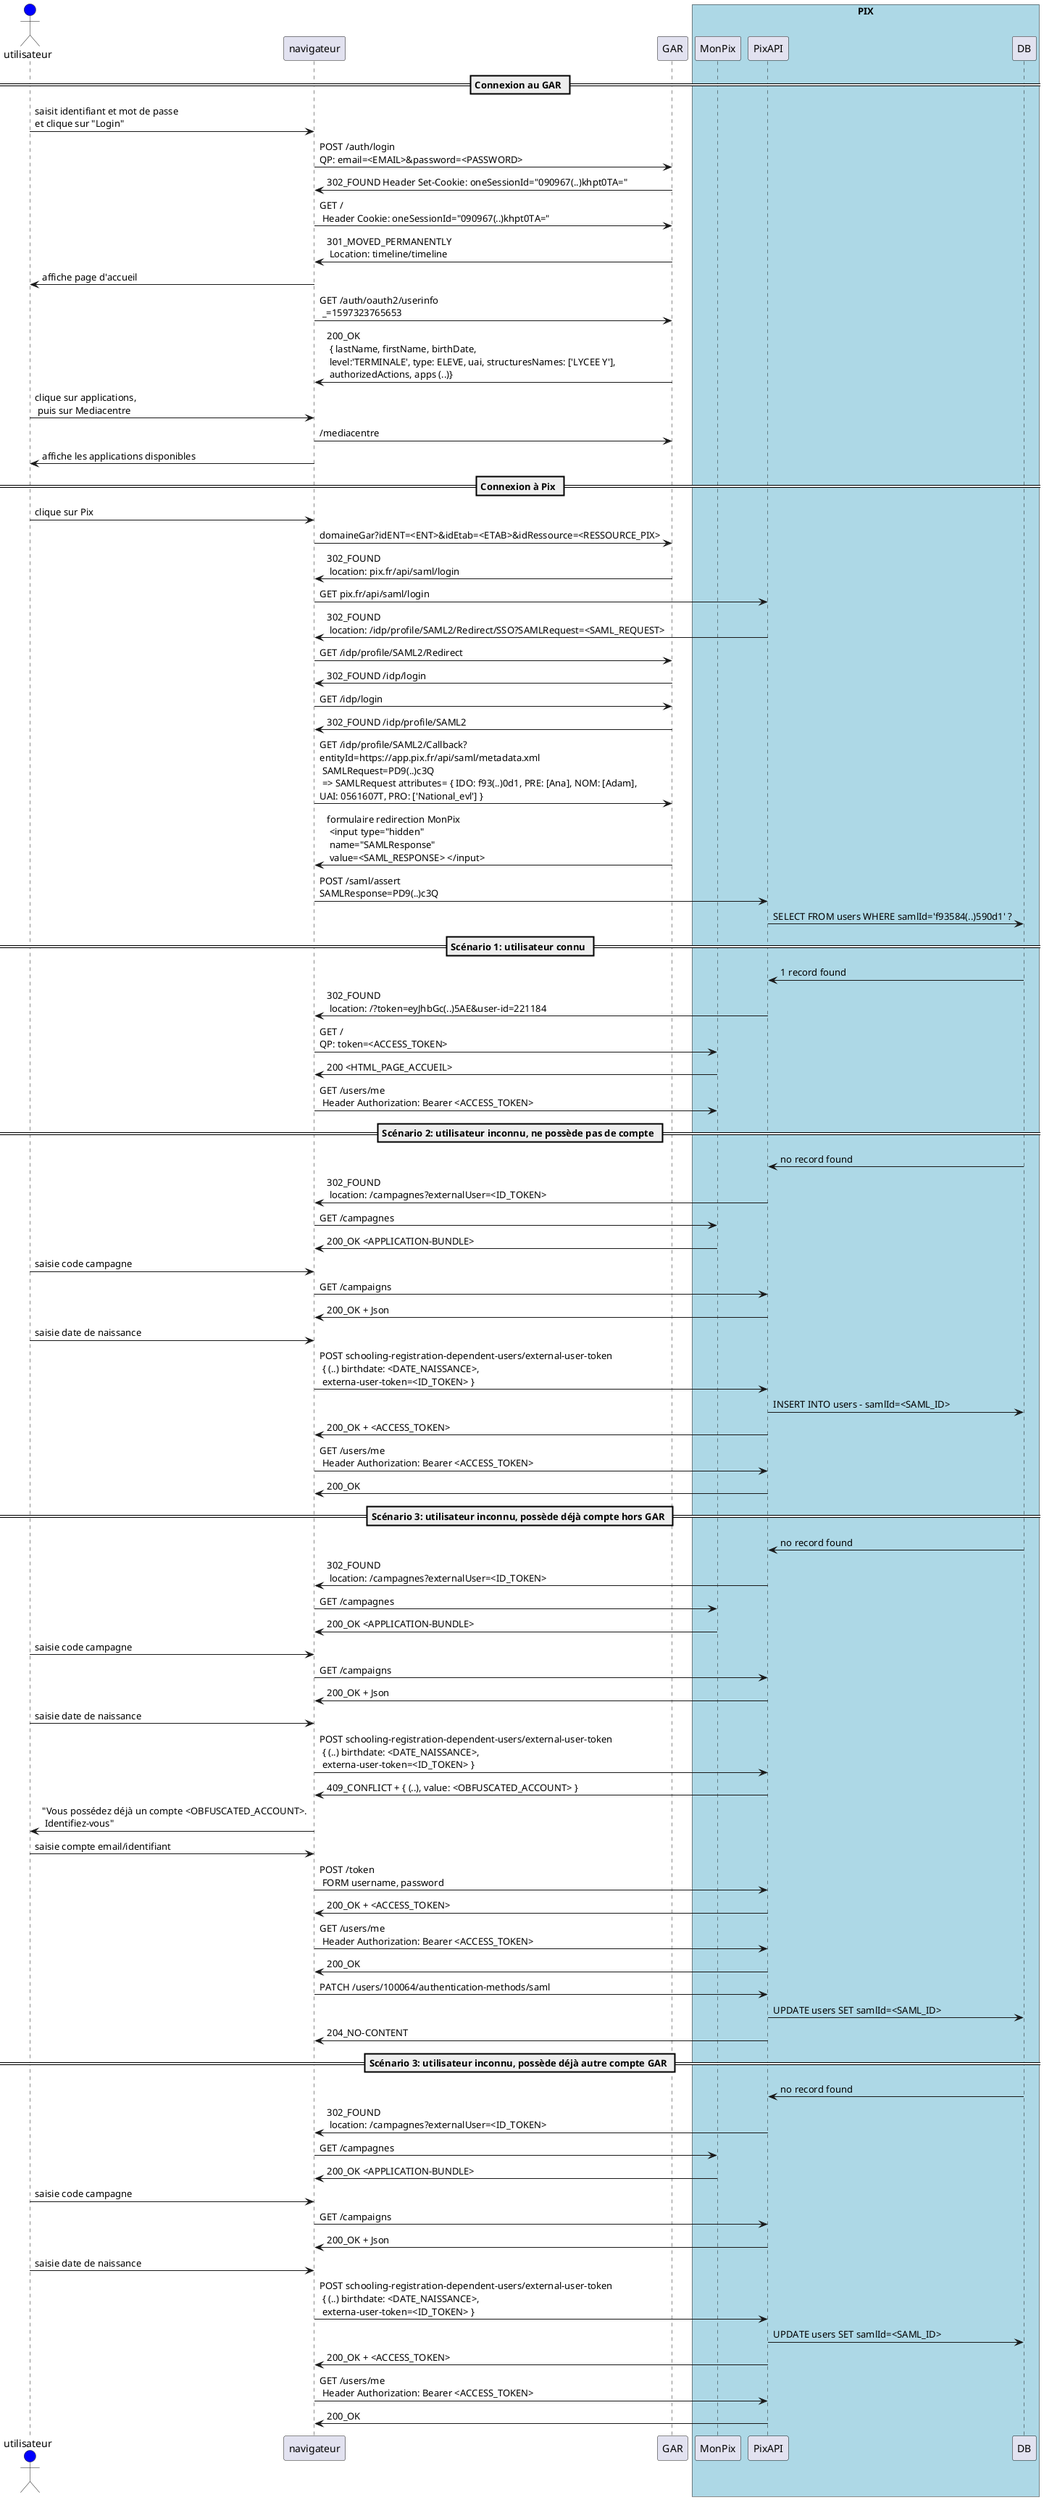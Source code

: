 @startuml
actor utilisateur #blue
participant navigateur
participant GAR

box "PIX" #LightBlue
participant MonPix
participant PixAPI
participant DB
end box

== Connexion au GAR ==
utilisateur -> navigateur: saisit identifiant et mot de passe \net clique sur "Login"
navigateur -> GAR : POST /auth/login \nQP: email=<EMAIL>&password=<PASSWORD>
GAR -> navigateur: 302_FOUND Header Set-Cookie: oneSessionId="090967(..)khpt0TA="
navigateur -> GAR : GET / \n Header Cookie: oneSessionId="090967(..)khpt0TA="
GAR -> navigateur: 301_MOVED_PERMANENTLY \n Location: timeline/timeline
navigateur -> utilisateur: affiche page d'accueil
navigateur -> GAR: GET /auth/oauth2/userinfo \n _=1597323765653
GAR -> navigateur: 200_OK \n { lastName, firstName, birthDate, \n level:'TERMINALE', type: ELEVE, uai, structuresNames: ['LYCEE Y'], \n authorizedActions, apps (..)}
utilisateur -> navigateur :  clique sur applications, \n puis sur Mediacentre
navigateur  -> GAR : /mediacentre
navigateur -> utilisateur : affiche les applications disponibles

== Connexion à Pix ==
utilisateur -> navigateur : clique sur Pix
navigateur -> GAR : domaineGar?idENT=<ENT>&idEtab=<ETAB>&idRessource=<RESSOURCE_PIX>
GAR -> navigateur: 302_FOUND \n location: pix.fr/api/saml/login
navigateur -> PixAPI : GET pix.fr/api/saml/login
PixAPI -> navigateur: 302_FOUND \n location: /idp/profile/SAML2/Redirect/SSO?SAMLRequest=<SAML_REQUEST>
navigateur -> GAR : GET /idp/profile/SAML2/Redirect
GAR -> navigateur : 302_FOUND /idp/login
navigateur -> GAR : GET /idp/login
GAR -> navigateur : 302_FOUND /idp/profile/SAML2
navigateur -> GAR : GET /idp/profile/SAML2/Callback?\nentityId=https://app.pix.fr/api/saml/metadata.xml\n SAMLRequest=PD9(..)c3Q\n => SAMLRequest attributes= { IDO: f93(..)0d1, PRE: [Ana], NOM: [Adam], \nUAI: 0561607T, PRO: ['National_evl'] }
GAR -> navigateur: formulaire redirection MonPix \n <input type="hidden" \n name="SAMLResponse" \n value=<SAML_RESPONSE> </input>
navigateur -> PixAPI : POST /saml/assert \nSAMLResponse=PD9(..)c3Q
PixAPI -> DB: SELECT FROM users WHERE samlId='f93584(..)590d1' ?
== Scénario 1: utilisateur connu ==
DB -> PixAPI : 1 record found
PixAPI -> navigateur: 302_FOUND \n location: /?token=eyJhbGc(..)5AE&user-id=221184
navigateur -> MonPix : GET / \nQP: token=<ACCESS_TOKEN>
MonPix -> navigateur : 200 <HTML_PAGE_ACCUEIL>
navigateur -> MonPix : GET /users/me \n Header Authorization: Bearer <ACCESS_TOKEN>

== Scénario 2: utilisateur inconnu, ne possède pas de compte ==
DB -> PixAPI : no record found
PixAPI -> navigateur: 302_FOUND \n location: /campagnes?externalUser=<ID_TOKEN>
navigateur -> MonPix : GET /campagnes
MonPix -> navigateur : 200_OK <APPLICATION-BUNDLE>
utilisateur -> navigateur : saisie code campagne
navigateur -> PixAPI : GET /campaigns
PixAPI -> navigateur: 200_OK + Json
utilisateur -> navigateur : saisie date de naissance
navigateur -> PixAPI : POST schooling-registration-dependent-users/external-user-token \n { (..) birthdate: <DATE_NAISSANCE>, \n externa-user-token=<ID_TOKEN> }
PixAPI -> DB: INSERT INTO users - samlId=<SAML_ID>
PixAPI -> navigateur: 200_OK + <ACCESS_TOKEN>
navigateur -> PixAPI : GET /users/me \n Header Authorization: Bearer <ACCESS_TOKEN>
PixAPI -> navigateur: 200_OK

== Scénario 3: utilisateur inconnu, possède déjà compte hors GAR ==
DB -> PixAPI : no record found
PixAPI -> navigateur: 302_FOUND \n location: /campagnes?externalUser=<ID_TOKEN>
navigateur -> MonPix : GET /campagnes
MonPix -> navigateur : 200_OK <APPLICATION-BUNDLE>
utilisateur -> navigateur : saisie code campagne
navigateur -> PixAPI : GET /campaigns
PixAPI -> navigateur: 200_OK + Json
utilisateur -> navigateur : saisie date de naissance
navigateur -> PixAPI : POST schooling-registration-dependent-users/external-user-token \n { (..) birthdate: <DATE_NAISSANCE>, \n externa-user-token=<ID_TOKEN> }
PixAPI -> navigateur: 409_CONFLICT + { (..), value: <OBFUSCATED_ACCOUNT> }
navigateur -> utilisateur : "Vous possédez déjà un compte <OBFUSCATED_ACCOUNT>. \n Identifiez-vous"
utilisateur -> navigateur : saisie compte email/identifiant
navigateur -> PixAPI : POST /token \n FORM username, password
PixAPI -> navigateur: 200_OK + <ACCESS_TOKEN>
navigateur -> PixAPI : GET /users/me \n Header Authorization: Bearer <ACCESS_TOKEN>
PixAPI -> navigateur: 200_OK
navigateur -> PixAPI : PATCH /users/100064/authentication-methods/saml
PixAPI -> DB: UPDATE users SET samlId=<SAML_ID>
PixAPI -> navigateur: 204_NO-CONTENT

== Scénario 3: utilisateur inconnu, possède déjà autre compte GAR ==
DB -> PixAPI : no record found
PixAPI -> navigateur: 302_FOUND \n location: /campagnes?externalUser=<ID_TOKEN>
navigateur -> MonPix : GET /campagnes
MonPix -> navigateur : 200_OK <APPLICATION-BUNDLE>
utilisateur -> navigateur : saisie code campagne
navigateur -> PixAPI : GET /campaigns
PixAPI -> navigateur: 200_OK + Json
utilisateur -> navigateur : saisie date de naissance
navigateur -> PixAPI : POST schooling-registration-dependent-users/external-user-token \n { (..) birthdate: <DATE_NAISSANCE>, \n externa-user-token=<ID_TOKEN> }
PixAPI -> DB: UPDATE users SET samlId=<SAML_ID>
PixAPI -> navigateur: 200_OK + <ACCESS_TOKEN>
navigateur -> PixAPI : GET /users/me \n Header Authorization: Bearer <ACCESS_TOKEN>
PixAPI -> navigateur: 200_OK


@enduml
